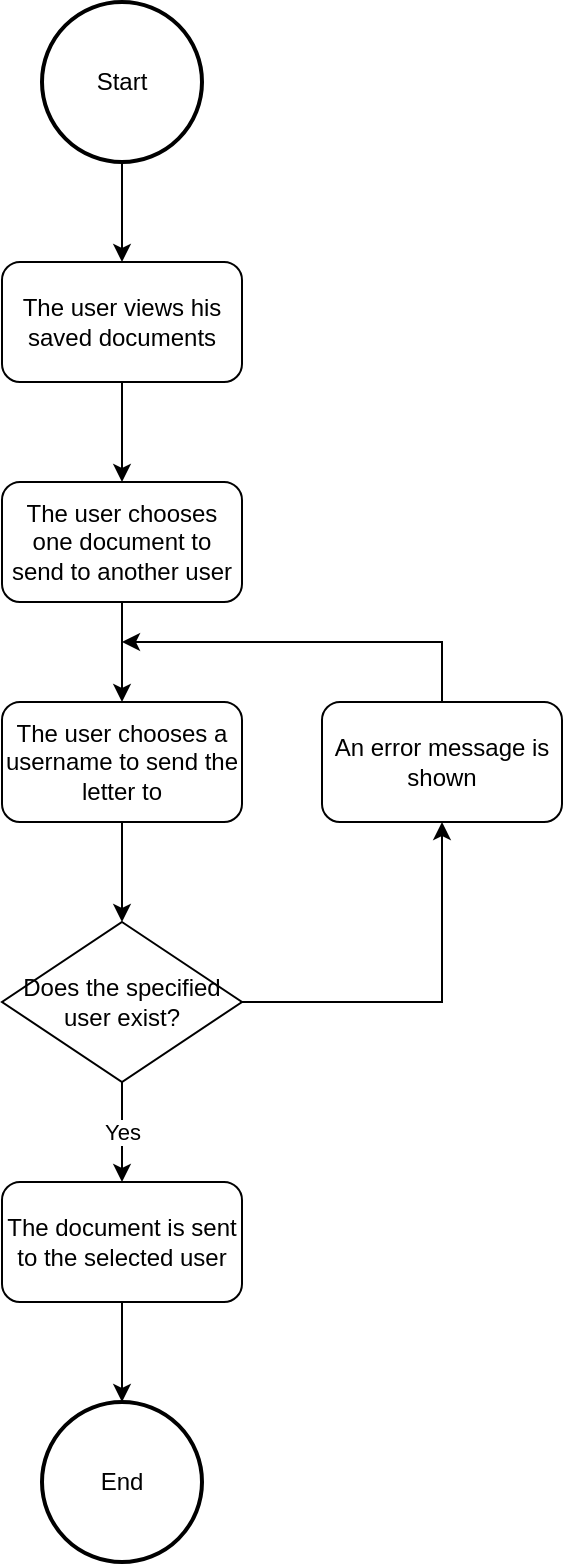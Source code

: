 <mxfile version="20.7.4" type="github"><diagram id="bzypVI5CTNjCvQLFKeno" name="Page-1"><mxGraphModel dx="1434" dy="757" grid="1" gridSize="10" guides="1" tooltips="1" connect="1" arrows="1" fold="1" page="1" pageScale="1" pageWidth="850" pageHeight="1100" math="0" shadow="0"><root><mxCell id="0"/><mxCell id="1" parent="0"/><mxCell id="m6Aa9UY-gOiElQSuPjFI-1" value="&lt;div&gt;End&lt;/div&gt;" style="ellipse;whiteSpace=wrap;html=1;aspect=fixed;strokeWidth=2;" vertex="1" parent="1"><mxGeometry x="380" y="760" width="80" height="80" as="geometry"/></mxCell><mxCell id="m6Aa9UY-gOiElQSuPjFI-2" style="edgeStyle=orthogonalEdgeStyle;rounded=0;orthogonalLoop=1;jettySize=auto;html=1;" edge="1" parent="1" source="m6Aa9UY-gOiElQSuPjFI-3" target="m6Aa9UY-gOiElQSuPjFI-5"><mxGeometry relative="1" as="geometry"/></mxCell><mxCell id="m6Aa9UY-gOiElQSuPjFI-3" value="Start" style="ellipse;whiteSpace=wrap;html=1;aspect=fixed;strokeWidth=2;" vertex="1" parent="1"><mxGeometry x="380" y="60" width="80" height="80" as="geometry"/></mxCell><mxCell id="m6Aa9UY-gOiElQSuPjFI-4" style="edgeStyle=orthogonalEdgeStyle;rounded=0;orthogonalLoop=1;jettySize=auto;html=1;" edge="1" parent="1" source="m6Aa9UY-gOiElQSuPjFI-5" target="m6Aa9UY-gOiElQSuPjFI-7"><mxGeometry relative="1" as="geometry"/></mxCell><mxCell id="m6Aa9UY-gOiElQSuPjFI-5" value="The user views his saved documents" style="rounded=1;whiteSpace=wrap;html=1;" vertex="1" parent="1"><mxGeometry x="360" y="190" width="120" height="60" as="geometry"/></mxCell><mxCell id="m6Aa9UY-gOiElQSuPjFI-6" style="edgeStyle=orthogonalEdgeStyle;rounded=0;orthogonalLoop=1;jettySize=auto;html=1;" edge="1" parent="1" source="m6Aa9UY-gOiElQSuPjFI-7" target="m6Aa9UY-gOiElQSuPjFI-9"><mxGeometry relative="1" as="geometry"/></mxCell><mxCell id="m6Aa9UY-gOiElQSuPjFI-7" value="The user chooses one document to send to another user" style="rounded=1;whiteSpace=wrap;html=1;" vertex="1" parent="1"><mxGeometry x="360" y="300" width="120" height="60" as="geometry"/></mxCell><mxCell id="m6Aa9UY-gOiElQSuPjFI-8" style="edgeStyle=orthogonalEdgeStyle;rounded=0;orthogonalLoop=1;jettySize=auto;html=1;" edge="1" parent="1" source="m6Aa9UY-gOiElQSuPjFI-9" target="m6Aa9UY-gOiElQSuPjFI-13"><mxGeometry relative="1" as="geometry"><mxPoint x="420" y="520" as="targetPoint"/></mxGeometry></mxCell><mxCell id="m6Aa9UY-gOiElQSuPjFI-9" value="The user chooses a username to send the letter to" style="rounded=1;whiteSpace=wrap;html=1;" vertex="1" parent="1"><mxGeometry x="360" y="410" width="120" height="60" as="geometry"/></mxCell><mxCell id="m6Aa9UY-gOiElQSuPjFI-12" value="Yes" style="edgeStyle=orthogonalEdgeStyle;rounded=0;orthogonalLoop=1;jettySize=auto;html=1;" edge="1" parent="1" source="m6Aa9UY-gOiElQSuPjFI-13" target="m6Aa9UY-gOiElQSuPjFI-15"><mxGeometry relative="1" as="geometry"><mxPoint x="420" y="650" as="targetPoint"/></mxGeometry></mxCell><mxCell id="m6Aa9UY-gOiElQSuPjFI-24" style="edgeStyle=orthogonalEdgeStyle;rounded=0;orthogonalLoop=1;jettySize=auto;html=1;" edge="1" parent="1" source="m6Aa9UY-gOiElQSuPjFI-13" target="m6Aa9UY-gOiElQSuPjFI-23"><mxGeometry relative="1" as="geometry"/></mxCell><mxCell id="m6Aa9UY-gOiElQSuPjFI-13" value="Does the specified user exist?" style="rhombus;whiteSpace=wrap;html=1;" vertex="1" parent="1"><mxGeometry x="360" y="520" width="120" height="80" as="geometry"/></mxCell><mxCell id="m6Aa9UY-gOiElQSuPjFI-14" style="edgeStyle=orthogonalEdgeStyle;rounded=0;orthogonalLoop=1;jettySize=auto;html=1;" edge="1" parent="1" source="m6Aa9UY-gOiElQSuPjFI-15" target="m6Aa9UY-gOiElQSuPjFI-1"><mxGeometry relative="1" as="geometry"/></mxCell><mxCell id="m6Aa9UY-gOiElQSuPjFI-15" value="The document is sent to the selected user" style="rounded=1;whiteSpace=wrap;html=1;" vertex="1" parent="1"><mxGeometry x="360" y="650" width="120" height="60" as="geometry"/></mxCell><mxCell id="m6Aa9UY-gOiElQSuPjFI-25" style="edgeStyle=orthogonalEdgeStyle;rounded=0;orthogonalLoop=1;jettySize=auto;html=1;" edge="1" parent="1" source="m6Aa9UY-gOiElQSuPjFI-23"><mxGeometry relative="1" as="geometry"><mxPoint x="420" y="380" as="targetPoint"/><Array as="points"><mxPoint x="580" y="380"/></Array></mxGeometry></mxCell><mxCell id="m6Aa9UY-gOiElQSuPjFI-23" value="An error message is shown" style="rounded=1;whiteSpace=wrap;html=1;" vertex="1" parent="1"><mxGeometry x="520" y="410" width="120" height="60" as="geometry"/></mxCell></root></mxGraphModel></diagram></mxfile>